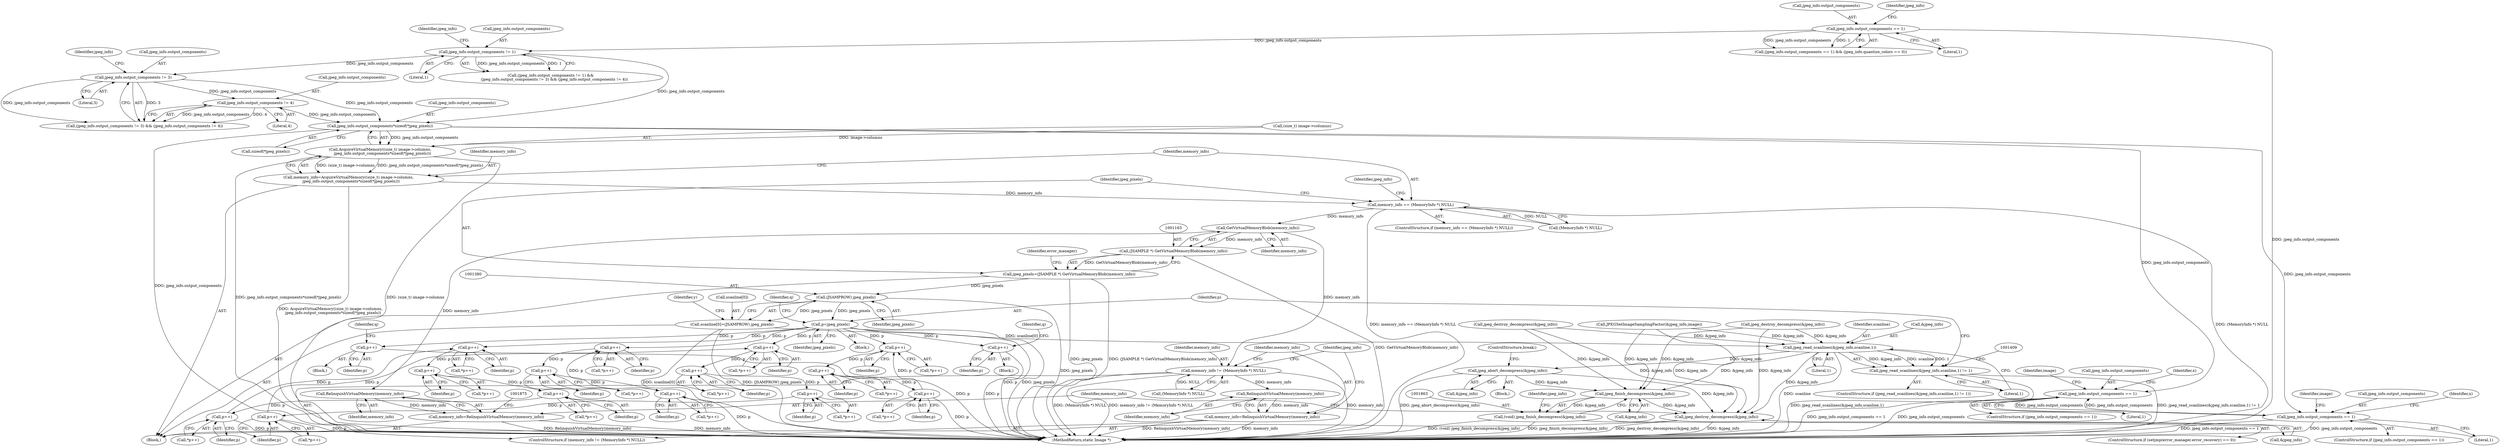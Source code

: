 digraph "0_ImageMagick_948356eec65aea91995d4b7cc487d197d2c5f602@API" {
"1001140" [label="(Call,jpeg_info.output_components*sizeof(*jpeg_pixels))"];
"1001120" [label="(Call,jpeg_info.output_components != 4)"];
"1001115" [label="(Call,jpeg_info.output_components != 3)"];
"1001109" [label="(Call,jpeg_info.output_components != 1)"];
"1000947" [label="(Call,jpeg_info.output_components == 1)"];
"1001134" [label="(Call,AcquireVirtualMemory((size_t) image->columns,\n    jpeg_info.output_components*sizeof(*jpeg_pixels)))"];
"1001132" [label="(Call,memory_info=AcquireVirtualMemory((size_t) image->columns,\n    jpeg_info.output_components*sizeof(*jpeg_pixels)))"];
"1001148" [label="(Call,memory_info == (MemoryInfo *) NULL)"];
"1001164" [label="(Call,GetVirtualMemoryBlob(memory_info))"];
"1001162" [label="(Call,(JSAMPLE *) GetVirtualMemoryBlob(memory_info))"];
"1001160" [label="(Call,jpeg_pixels=(JSAMPLE *) GetVirtualMemoryBlob(memory_info))"];
"1001379" [label="(Call,(JSAMPROW) jpeg_pixels)"];
"1001375" [label="(Call,scanline[0]=(JSAMPROW) jpeg_pixels)"];
"1001401" [label="(Call,jpeg_read_scanlines(&jpeg_info,scanline,1))"];
"1001400" [label="(Call,jpeg_read_scanlines(&jpeg_info,scanline,1) != 1)"];
"1001841" [label="(Call,jpeg_abort_decompress(&jpeg_info))"];
"1001864" [label="(Call,jpeg_finish_decompress(&jpeg_info))"];
"1001862" [label="(Call,(void) jpeg_finish_decompress(&jpeg_info))"];
"1001867" [label="(Call,jpeg_destroy_decompress(&jpeg_info))"];
"1001420" [label="(Call,p=jpeg_pixels)"];
"1001514" [label="(Call,p++)"];
"1001548" [label="(Call,p++)"];
"1001559" [label="(Call,p++)"];
"1001570" [label="(Call,p++)"];
"1001603" [label="(Call,p++)"];
"1001616" [label="(Call,p++)"];
"1001629" [label="(Call,p++)"];
"1001644" [label="(Call,p++)"];
"1001695" [label="(Call,p++)"];
"1001727" [label="(Call,p++)"];
"1001736" [label="(Call,p++)"];
"1001745" [label="(Call,p++)"];
"1001776" [label="(Call,p++)"];
"1001787" [label="(Call,p++)"];
"1001798" [label="(Call,p++)"];
"1001811" [label="(Call,p++)"];
"1001175" [label="(Call,memory_info != (MemoryInfo *) NULL)"];
"1001182" [label="(Call,RelinquishVirtualMemory(memory_info))"];
"1001180" [label="(Call,memory_info=RelinquishVirtualMemory(memory_info))"];
"1001872" [label="(Call,RelinquishVirtualMemory(memory_info))"];
"1001870" [label="(Call,memory_info=RelinquishVirtualMemory(memory_info))"];
"1001466" [label="(Call,jpeg_info.output_components == 1)"];
"1001653" [label="(Call,jpeg_info.output_components == 1)"];
"1001842" [label="(Call,&jpeg_info)"];
"1001164" [label="(Call,GetVirtualMemoryBlob(memory_info))"];
"1001864" [label="(Call,jpeg_finish_decompress(&jpeg_info))"];
"1001775" [label="(Call,*p++)"];
"1001881" [label="(MethodReturn,static Image *)"];
"1001181" [label="(Identifier,memory_info)"];
"1001559" [label="(Call,p++)"];
"1001466" [label="(Call,jpeg_info.output_components == 1)"];
"1001176" [label="(Identifier,memory_info)"];
"1001841" [label="(Call,jpeg_abort_decompress(&jpeg_info))"];
"1001703" [label="(Identifier,image)"];
"1001870" [label="(Call,memory_info=RelinquishVirtualMemory(memory_info))"];
"1001652" [label="(ControlStructure,if (jpeg_info.output_components == 1))"];
"1001134" [label="(Call,AcquireVirtualMemory((size_t) image->columns,\n    jpeg_info.output_components*sizeof(*jpeg_pixels)))"];
"1000111" [label="(Block,)"];
"1001869" [label="(Identifier,jpeg_info)"];
"1001147" [label="(ControlStructure,if (memory_info == (MemoryInfo *) NULL))"];
"1001177" [label="(Call,(MemoryInfo *) NULL)"];
"1001657" [label="(Literal,1)"];
"1001840" [label="(Block,)"];
"1001736" [label="(Call,p++)"];
"1001810" [label="(Call,*p++)"];
"1001467" [label="(Call,jpeg_info.output_components)"];
"1001141" [label="(Call,jpeg_info.output_components)"];
"1000947" [label="(Call,jpeg_info.output_components == 1)"];
"1001671" [label="(Block,)"];
"1001727" [label="(Call,p++)"];
"1001617" [label="(Identifier,p)"];
"1001404" [label="(Identifier,scanline)"];
"1001787" [label="(Call,p++)"];
"1001615" [label="(Call,*p++)"];
"1001654" [label="(Call,jpeg_info.output_components)"];
"1001812" [label="(Identifier,p)"];
"1001517" [label="(Identifier,q)"];
"1001465" [label="(ControlStructure,if (jpeg_info.output_components == 1))"];
"1001117" [label="(Identifier,jpeg_info)"];
"1001629" [label="(Call,p++)"];
"1001777" [label="(Identifier,p)"];
"1001148" [label="(Call,memory_info == (MemoryInfo *) NULL)"];
"1001114" [label="(Call,(jpeg_info.output_components != 3) && (jpeg_info.output_components != 4))"];
"1000951" [label="(Literal,1)"];
"1001122" [label="(Identifier,jpeg_info)"];
"1001698" [label="(Identifier,q)"];
"1001745" [label="(Call,p++)"];
"1001872" [label="(Call,RelinquishVirtualMemory(memory_info))"];
"1000948" [label="(Call,jpeg_info.output_components)"];
"1001644" [label="(Call,p++)"];
"1001630" [label="(Identifier,p)"];
"1001695" [label="(Call,p++)"];
"1001484" [label="(Block,)"];
"1001109" [label="(Call,jpeg_info.output_components != 1)"];
"1001162" [label="(Call,(JSAMPLE *) GetVirtualMemoryBlob(memory_info))"];
"1001571" [label="(Identifier,p)"];
"1001400" [label="(Call,jpeg_read_scanlines(&jpeg_info,scanline,1) != 1)"];
"1001473" [label="(Identifier,x)"];
"1001798" [label="(Call,p++)"];
"1001737" [label="(Identifier,p)"];
"1001402" [label="(Call,&jpeg_info)"];
"1001401" [label="(Call,jpeg_read_scanlines(&jpeg_info,scanline,1))"];
"1001569" [label="(Call,*p++)"];
"1001165" [label="(Identifier,memory_info)"];
"1001399" [label="(ControlStructure,if (jpeg_read_scanlines(&jpeg_info,scanline,1) != 1))"];
"1001643" [label="(Call,*p++)"];
"1001862" [label="(Call,(void) jpeg_finish_decompress(&jpeg_info))"];
"1001660" [label="(Identifier,x)"];
"1001867" [label="(Call,jpeg_destroy_decompress(&jpeg_info))"];
"1001604" [label="(Identifier,p)"];
"1001515" [label="(Identifier,p)"];
"1001182" [label="(Call,RelinquishVirtualMemory(memory_info))"];
"1001174" [label="(ControlStructure,if (memory_info != (MemoryInfo *) NULL))"];
"1001110" [label="(Call,jpeg_info.output_components)"];
"1000954" [label="(Identifier,jpeg_info)"];
"1001514" [label="(Call,p++)"];
"1001865" [label="(Call,&jpeg_info)"];
"1001132" [label="(Call,memory_info=AcquireVirtualMemory((size_t) image->columns,\n    jpeg_info.output_components*sizeof(*jpeg_pixels)))"];
"1001135" [label="(Call,(size_t) image->columns)"];
"1001375" [label="(Call,scanline[0]=(JSAMPROW) jpeg_pixels)"];
"1001871" [label="(Identifier,memory_info)"];
"1001746" [label="(Identifier,p)"];
"1001788" [label="(Identifier,p)"];
"1001116" [label="(Call,jpeg_info.output_components)"];
"1001728" [label="(Identifier,p)"];
"1001811" [label="(Call,p++)"];
"1001735" [label="(Call,*p++)"];
"1001120" [label="(Call,jpeg_info.output_components != 4)"];
"1001121" [label="(Call,jpeg_info.output_components)"];
"1001420" [label="(Call,p=jpeg_pixels)"];
"1001560" [label="(Identifier,p)"];
"1001616" [label="(Call,p++)"];
"1001150" [label="(Call,(MemoryInfo *) NULL)"];
"1001160" [label="(Call,jpeg_pixels=(JSAMPLE *) GetVirtualMemoryBlob(memory_info))"];
"1001696" [label="(Identifier,p)"];
"1001379" [label="(Call,(JSAMPROW) jpeg_pixels)"];
"1001570" [label="(Call,p++)"];
"1001470" [label="(Literal,1)"];
"1001522" [label="(Identifier,image)"];
"1001776" [label="(Call,p++)"];
"1001868" [label="(Call,&jpeg_info)"];
"1001744" [label="(Call,*p++)"];
"1001115" [label="(Call,jpeg_info.output_components != 3)"];
"1001186" [label="(Identifier,jpeg_info)"];
"1001653" [label="(Call,jpeg_info.output_components == 1)"];
"1001424" [label="(Identifier,q)"];
"1001873" [label="(Identifier,memory_info)"];
"1001406" [label="(Literal,1)"];
"1001602" [label="(Call,*p++)"];
"1001797" [label="(Call,*p++)"];
"1001844" [label="(ControlStructure,break;)"];
"1001549" [label="(Identifier,p)"];
"1001628" [label="(Call,*p++)"];
"1001726" [label="(Call,*p++)"];
"1001422" [label="(Identifier,jpeg_pixels)"];
"1001855" [label="(ControlStructure,if (setjmp(error_manager.error_recovery) == 0))"];
"1001548" [label="(Call,p++)"];
"1001156" [label="(Identifier,jpeg_info)"];
"1001126" [label="(Call,jpeg_destroy_decompress(&jpeg_info))"];
"1001119" [label="(Literal,3)"];
"1001786" [label="(Call,*p++)"];
"1001180" [label="(Call,memory_info=RelinquishVirtualMemory(memory_info))"];
"1001405" [label="(Literal,1)"];
"1001799" [label="(Identifier,p)"];
"1001603" [label="(Call,p++)"];
"1001133" [label="(Identifier,memory_info)"];
"1001140" [label="(Call,jpeg_info.output_components*sizeof(*jpeg_pixels))"];
"1001170" [label="(Identifier,error_manager)"];
"1001161" [label="(Identifier,jpeg_pixels)"];
"1000946" [label="(Call,(jpeg_info.output_components == 1) && (jpeg_info.quantize_colors == 0))"];
"1001381" [label="(Identifier,jpeg_pixels)"];
"1001421" [label="(Identifier,p)"];
"1001558" [label="(Call,*p++)"];
"1001175" [label="(Call,memory_info != (MemoryInfo *) NULL)"];
"1001108" [label="(Call,(jpeg_info.output_components != 1) &&\n      (jpeg_info.output_components != 3) && (jpeg_info.output_components != 4))"];
"1001113" [label="(Literal,1)"];
"1001183" [label="(Identifier,memory_info)"];
"1001149" [label="(Identifier,memory_info)"];
"1001376" [label="(Call,scanline[0])"];
"1001042" [label="(Call,JPEGSetImageSamplingFactor(&jpeg_info,image))"];
"1001144" [label="(Call,sizeof(*jpeg_pixels))"];
"1001384" [label="(Identifier,y)"];
"1001645" [label="(Identifier,p)"];
"1001124" [label="(Literal,4)"];
"1001547" [label="(Call,*p++)"];
"1001154" [label="(Call,jpeg_destroy_decompress(&jpeg_info))"];
"1001395" [label="(Block,)"];
"1001140" -> "1001134"  [label="AST: "];
"1001140" -> "1001144"  [label="CFG: "];
"1001141" -> "1001140"  [label="AST: "];
"1001144" -> "1001140"  [label="AST: "];
"1001134" -> "1001140"  [label="CFG: "];
"1001140" -> "1001881"  [label="DDG: jpeg_info.output_components"];
"1001140" -> "1001134"  [label="DDG: jpeg_info.output_components"];
"1001120" -> "1001140"  [label="DDG: jpeg_info.output_components"];
"1001109" -> "1001140"  [label="DDG: jpeg_info.output_components"];
"1001115" -> "1001140"  [label="DDG: jpeg_info.output_components"];
"1001140" -> "1001466"  [label="DDG: jpeg_info.output_components"];
"1001140" -> "1001653"  [label="DDG: jpeg_info.output_components"];
"1001120" -> "1001114"  [label="AST: "];
"1001120" -> "1001124"  [label="CFG: "];
"1001121" -> "1001120"  [label="AST: "];
"1001124" -> "1001120"  [label="AST: "];
"1001114" -> "1001120"  [label="CFG: "];
"1001120" -> "1001114"  [label="DDG: jpeg_info.output_components"];
"1001120" -> "1001114"  [label="DDG: 4"];
"1001115" -> "1001120"  [label="DDG: jpeg_info.output_components"];
"1001115" -> "1001114"  [label="AST: "];
"1001115" -> "1001119"  [label="CFG: "];
"1001116" -> "1001115"  [label="AST: "];
"1001119" -> "1001115"  [label="AST: "];
"1001122" -> "1001115"  [label="CFG: "];
"1001114" -> "1001115"  [label="CFG: "];
"1001115" -> "1001114"  [label="DDG: jpeg_info.output_components"];
"1001115" -> "1001114"  [label="DDG: 3"];
"1001109" -> "1001115"  [label="DDG: jpeg_info.output_components"];
"1001109" -> "1001108"  [label="AST: "];
"1001109" -> "1001113"  [label="CFG: "];
"1001110" -> "1001109"  [label="AST: "];
"1001113" -> "1001109"  [label="AST: "];
"1001117" -> "1001109"  [label="CFG: "];
"1001108" -> "1001109"  [label="CFG: "];
"1001109" -> "1001108"  [label="DDG: jpeg_info.output_components"];
"1001109" -> "1001108"  [label="DDG: 1"];
"1000947" -> "1001109"  [label="DDG: jpeg_info.output_components"];
"1000947" -> "1000946"  [label="AST: "];
"1000947" -> "1000951"  [label="CFG: "];
"1000948" -> "1000947"  [label="AST: "];
"1000951" -> "1000947"  [label="AST: "];
"1000954" -> "1000947"  [label="CFG: "];
"1000946" -> "1000947"  [label="CFG: "];
"1000947" -> "1001881"  [label="DDG: jpeg_info.output_components"];
"1000947" -> "1000946"  [label="DDG: jpeg_info.output_components"];
"1000947" -> "1000946"  [label="DDG: 1"];
"1001134" -> "1001132"  [label="AST: "];
"1001135" -> "1001134"  [label="AST: "];
"1001132" -> "1001134"  [label="CFG: "];
"1001134" -> "1001881"  [label="DDG: jpeg_info.output_components*sizeof(*jpeg_pixels)"];
"1001134" -> "1001881"  [label="DDG: (size_t) image->columns"];
"1001134" -> "1001132"  [label="DDG: (size_t) image->columns"];
"1001134" -> "1001132"  [label="DDG: jpeg_info.output_components*sizeof(*jpeg_pixels)"];
"1001135" -> "1001134"  [label="DDG: image->columns"];
"1001132" -> "1000111"  [label="AST: "];
"1001133" -> "1001132"  [label="AST: "];
"1001149" -> "1001132"  [label="CFG: "];
"1001132" -> "1001881"  [label="DDG: AcquireVirtualMemory((size_t) image->columns,\n    jpeg_info.output_components*sizeof(*jpeg_pixels))"];
"1001132" -> "1001148"  [label="DDG: memory_info"];
"1001148" -> "1001147"  [label="AST: "];
"1001148" -> "1001150"  [label="CFG: "];
"1001149" -> "1001148"  [label="AST: "];
"1001150" -> "1001148"  [label="AST: "];
"1001156" -> "1001148"  [label="CFG: "];
"1001161" -> "1001148"  [label="CFG: "];
"1001148" -> "1001881"  [label="DDG: memory_info == (MemoryInfo *) NULL"];
"1001148" -> "1001881"  [label="DDG: (MemoryInfo *) NULL"];
"1001150" -> "1001148"  [label="DDG: NULL"];
"1001148" -> "1001164"  [label="DDG: memory_info"];
"1001164" -> "1001162"  [label="AST: "];
"1001164" -> "1001165"  [label="CFG: "];
"1001165" -> "1001164"  [label="AST: "];
"1001162" -> "1001164"  [label="CFG: "];
"1001164" -> "1001162"  [label="DDG: memory_info"];
"1001164" -> "1001175"  [label="DDG: memory_info"];
"1001164" -> "1001872"  [label="DDG: memory_info"];
"1001162" -> "1001160"  [label="AST: "];
"1001163" -> "1001162"  [label="AST: "];
"1001160" -> "1001162"  [label="CFG: "];
"1001162" -> "1001881"  [label="DDG: GetVirtualMemoryBlob(memory_info)"];
"1001162" -> "1001160"  [label="DDG: GetVirtualMemoryBlob(memory_info)"];
"1001160" -> "1000111"  [label="AST: "];
"1001161" -> "1001160"  [label="AST: "];
"1001170" -> "1001160"  [label="CFG: "];
"1001160" -> "1001881"  [label="DDG: jpeg_pixels"];
"1001160" -> "1001881"  [label="DDG: (JSAMPLE *) GetVirtualMemoryBlob(memory_info)"];
"1001160" -> "1001379"  [label="DDG: jpeg_pixels"];
"1001379" -> "1001375"  [label="AST: "];
"1001379" -> "1001381"  [label="CFG: "];
"1001380" -> "1001379"  [label="AST: "];
"1001381" -> "1001379"  [label="AST: "];
"1001375" -> "1001379"  [label="CFG: "];
"1001379" -> "1001881"  [label="DDG: jpeg_pixels"];
"1001379" -> "1001375"  [label="DDG: jpeg_pixels"];
"1001379" -> "1001420"  [label="DDG: jpeg_pixels"];
"1001375" -> "1000111"  [label="AST: "];
"1001376" -> "1001375"  [label="AST: "];
"1001384" -> "1001375"  [label="CFG: "];
"1001375" -> "1001881"  [label="DDG: scanline[0]"];
"1001375" -> "1001881"  [label="DDG: (JSAMPROW) jpeg_pixels"];
"1001375" -> "1001401"  [label="DDG: scanline[0]"];
"1001401" -> "1001400"  [label="AST: "];
"1001401" -> "1001405"  [label="CFG: "];
"1001402" -> "1001401"  [label="AST: "];
"1001404" -> "1001401"  [label="AST: "];
"1001405" -> "1001401"  [label="AST: "];
"1001406" -> "1001401"  [label="CFG: "];
"1001401" -> "1001881"  [label="DDG: scanline"];
"1001401" -> "1001400"  [label="DDG: &jpeg_info"];
"1001401" -> "1001400"  [label="DDG: scanline"];
"1001401" -> "1001400"  [label="DDG: 1"];
"1001154" -> "1001401"  [label="DDG: &jpeg_info"];
"1001126" -> "1001401"  [label="DDG: &jpeg_info"];
"1001042" -> "1001401"  [label="DDG: &jpeg_info"];
"1001401" -> "1001841"  [label="DDG: &jpeg_info"];
"1001401" -> "1001864"  [label="DDG: &jpeg_info"];
"1001401" -> "1001867"  [label="DDG: &jpeg_info"];
"1001400" -> "1001399"  [label="AST: "];
"1001400" -> "1001406"  [label="CFG: "];
"1001406" -> "1001400"  [label="AST: "];
"1001409" -> "1001400"  [label="CFG: "];
"1001421" -> "1001400"  [label="CFG: "];
"1001400" -> "1001881"  [label="DDG: jpeg_read_scanlines(&jpeg_info,scanline,1) != 1"];
"1001400" -> "1001881"  [label="DDG: jpeg_read_scanlines(&jpeg_info,scanline,1)"];
"1001841" -> "1001840"  [label="AST: "];
"1001841" -> "1001842"  [label="CFG: "];
"1001842" -> "1001841"  [label="AST: "];
"1001844" -> "1001841"  [label="CFG: "];
"1001841" -> "1001881"  [label="DDG: jpeg_abort_decompress(&jpeg_info)"];
"1001841" -> "1001864"  [label="DDG: &jpeg_info"];
"1001841" -> "1001867"  [label="DDG: &jpeg_info"];
"1001864" -> "1001862"  [label="AST: "];
"1001864" -> "1001865"  [label="CFG: "];
"1001865" -> "1001864"  [label="AST: "];
"1001862" -> "1001864"  [label="CFG: "];
"1001864" -> "1001862"  [label="DDG: &jpeg_info"];
"1001154" -> "1001864"  [label="DDG: &jpeg_info"];
"1001126" -> "1001864"  [label="DDG: &jpeg_info"];
"1001042" -> "1001864"  [label="DDG: &jpeg_info"];
"1001864" -> "1001867"  [label="DDG: &jpeg_info"];
"1001862" -> "1001855"  [label="AST: "];
"1001863" -> "1001862"  [label="AST: "];
"1001869" -> "1001862"  [label="CFG: "];
"1001862" -> "1001881"  [label="DDG: (void) jpeg_finish_decompress(&jpeg_info)"];
"1001862" -> "1001881"  [label="DDG: jpeg_finish_decompress(&jpeg_info)"];
"1001867" -> "1000111"  [label="AST: "];
"1001867" -> "1001868"  [label="CFG: "];
"1001868" -> "1001867"  [label="AST: "];
"1001871" -> "1001867"  [label="CFG: "];
"1001867" -> "1001881"  [label="DDG: &jpeg_info"];
"1001867" -> "1001881"  [label="DDG: jpeg_destroy_decompress(&jpeg_info)"];
"1001154" -> "1001867"  [label="DDG: &jpeg_info"];
"1001126" -> "1001867"  [label="DDG: &jpeg_info"];
"1001042" -> "1001867"  [label="DDG: &jpeg_info"];
"1001420" -> "1001395"  [label="AST: "];
"1001420" -> "1001422"  [label="CFG: "];
"1001421" -> "1001420"  [label="AST: "];
"1001422" -> "1001420"  [label="AST: "];
"1001424" -> "1001420"  [label="CFG: "];
"1001420" -> "1001881"  [label="DDG: jpeg_pixels"];
"1001420" -> "1001881"  [label="DDG: p"];
"1001420" -> "1001514"  [label="DDG: p"];
"1001420" -> "1001548"  [label="DDG: p"];
"1001420" -> "1001603"  [label="DDG: p"];
"1001420" -> "1001695"  [label="DDG: p"];
"1001420" -> "1001727"  [label="DDG: p"];
"1001420" -> "1001776"  [label="DDG: p"];
"1001514" -> "1001484"  [label="AST: "];
"1001514" -> "1001515"  [label="CFG: "];
"1001515" -> "1001514"  [label="AST: "];
"1001517" -> "1001514"  [label="CFG: "];
"1001514" -> "1001881"  [label="DDG: p"];
"1001548" -> "1001547"  [label="AST: "];
"1001548" -> "1001549"  [label="CFG: "];
"1001549" -> "1001548"  [label="AST: "];
"1001547" -> "1001548"  [label="CFG: "];
"1001570" -> "1001548"  [label="DDG: p"];
"1001548" -> "1001559"  [label="DDG: p"];
"1001559" -> "1001558"  [label="AST: "];
"1001559" -> "1001560"  [label="CFG: "];
"1001560" -> "1001559"  [label="AST: "];
"1001558" -> "1001559"  [label="CFG: "];
"1001559" -> "1001570"  [label="DDG: p"];
"1001570" -> "1001569"  [label="AST: "];
"1001570" -> "1001571"  [label="CFG: "];
"1001571" -> "1001570"  [label="AST: "];
"1001569" -> "1001570"  [label="CFG: "];
"1001570" -> "1001881"  [label="DDG: p"];
"1001603" -> "1001602"  [label="AST: "];
"1001603" -> "1001604"  [label="CFG: "];
"1001604" -> "1001603"  [label="AST: "];
"1001602" -> "1001603"  [label="CFG: "];
"1001644" -> "1001603"  [label="DDG: p"];
"1001603" -> "1001616"  [label="DDG: p"];
"1001616" -> "1001615"  [label="AST: "];
"1001616" -> "1001617"  [label="CFG: "];
"1001617" -> "1001616"  [label="AST: "];
"1001615" -> "1001616"  [label="CFG: "];
"1001616" -> "1001629"  [label="DDG: p"];
"1001629" -> "1001628"  [label="AST: "];
"1001629" -> "1001630"  [label="CFG: "];
"1001630" -> "1001629"  [label="AST: "];
"1001628" -> "1001629"  [label="CFG: "];
"1001629" -> "1001644"  [label="DDG: p"];
"1001644" -> "1001643"  [label="AST: "];
"1001644" -> "1001645"  [label="CFG: "];
"1001645" -> "1001644"  [label="AST: "];
"1001643" -> "1001644"  [label="CFG: "];
"1001644" -> "1001881"  [label="DDG: p"];
"1001695" -> "1001671"  [label="AST: "];
"1001695" -> "1001696"  [label="CFG: "];
"1001696" -> "1001695"  [label="AST: "];
"1001698" -> "1001695"  [label="CFG: "];
"1001695" -> "1001881"  [label="DDG: p"];
"1001727" -> "1001726"  [label="AST: "];
"1001727" -> "1001728"  [label="CFG: "];
"1001728" -> "1001727"  [label="AST: "];
"1001726" -> "1001727"  [label="CFG: "];
"1001745" -> "1001727"  [label="DDG: p"];
"1001727" -> "1001736"  [label="DDG: p"];
"1001736" -> "1001735"  [label="AST: "];
"1001736" -> "1001737"  [label="CFG: "];
"1001737" -> "1001736"  [label="AST: "];
"1001735" -> "1001736"  [label="CFG: "];
"1001736" -> "1001745"  [label="DDG: p"];
"1001745" -> "1001744"  [label="AST: "];
"1001745" -> "1001746"  [label="CFG: "];
"1001746" -> "1001745"  [label="AST: "];
"1001744" -> "1001745"  [label="CFG: "];
"1001745" -> "1001881"  [label="DDG: p"];
"1001776" -> "1001775"  [label="AST: "];
"1001776" -> "1001777"  [label="CFG: "];
"1001777" -> "1001776"  [label="AST: "];
"1001775" -> "1001776"  [label="CFG: "];
"1001811" -> "1001776"  [label="DDG: p"];
"1001776" -> "1001787"  [label="DDG: p"];
"1001787" -> "1001786"  [label="AST: "];
"1001787" -> "1001788"  [label="CFG: "];
"1001788" -> "1001787"  [label="AST: "];
"1001786" -> "1001787"  [label="CFG: "];
"1001787" -> "1001798"  [label="DDG: p"];
"1001798" -> "1001797"  [label="AST: "];
"1001798" -> "1001799"  [label="CFG: "];
"1001799" -> "1001798"  [label="AST: "];
"1001797" -> "1001798"  [label="CFG: "];
"1001798" -> "1001811"  [label="DDG: p"];
"1001811" -> "1001810"  [label="AST: "];
"1001811" -> "1001812"  [label="CFG: "];
"1001812" -> "1001811"  [label="AST: "];
"1001810" -> "1001811"  [label="CFG: "];
"1001811" -> "1001881"  [label="DDG: p"];
"1001175" -> "1001174"  [label="AST: "];
"1001175" -> "1001177"  [label="CFG: "];
"1001176" -> "1001175"  [label="AST: "];
"1001177" -> "1001175"  [label="AST: "];
"1001181" -> "1001175"  [label="CFG: "];
"1001186" -> "1001175"  [label="CFG: "];
"1001175" -> "1001881"  [label="DDG: memory_info"];
"1001175" -> "1001881"  [label="DDG: (MemoryInfo *) NULL"];
"1001175" -> "1001881"  [label="DDG: memory_info != (MemoryInfo *) NULL"];
"1001177" -> "1001175"  [label="DDG: NULL"];
"1001175" -> "1001182"  [label="DDG: memory_info"];
"1001182" -> "1001180"  [label="AST: "];
"1001182" -> "1001183"  [label="CFG: "];
"1001183" -> "1001182"  [label="AST: "];
"1001180" -> "1001182"  [label="CFG: "];
"1001182" -> "1001180"  [label="DDG: memory_info"];
"1001180" -> "1001174"  [label="AST: "];
"1001181" -> "1001180"  [label="AST: "];
"1001186" -> "1001180"  [label="CFG: "];
"1001180" -> "1001881"  [label="DDG: RelinquishVirtualMemory(memory_info)"];
"1001180" -> "1001881"  [label="DDG: memory_info"];
"1001872" -> "1001870"  [label="AST: "];
"1001872" -> "1001873"  [label="CFG: "];
"1001873" -> "1001872"  [label="AST: "];
"1001870" -> "1001872"  [label="CFG: "];
"1001872" -> "1001870"  [label="DDG: memory_info"];
"1001870" -> "1000111"  [label="AST: "];
"1001871" -> "1001870"  [label="AST: "];
"1001875" -> "1001870"  [label="CFG: "];
"1001870" -> "1001881"  [label="DDG: RelinquishVirtualMemory(memory_info)"];
"1001870" -> "1001881"  [label="DDG: memory_info"];
"1001466" -> "1001465"  [label="AST: "];
"1001466" -> "1001470"  [label="CFG: "];
"1001467" -> "1001466"  [label="AST: "];
"1001470" -> "1001466"  [label="AST: "];
"1001473" -> "1001466"  [label="CFG: "];
"1001522" -> "1001466"  [label="CFG: "];
"1001466" -> "1001881"  [label="DDG: jpeg_info.output_components"];
"1001466" -> "1001881"  [label="DDG: jpeg_info.output_components == 1"];
"1001653" -> "1001466"  [label="DDG: jpeg_info.output_components"];
"1001466" -> "1001653"  [label="DDG: jpeg_info.output_components"];
"1001653" -> "1001652"  [label="AST: "];
"1001653" -> "1001657"  [label="CFG: "];
"1001654" -> "1001653"  [label="AST: "];
"1001657" -> "1001653"  [label="AST: "];
"1001660" -> "1001653"  [label="CFG: "];
"1001703" -> "1001653"  [label="CFG: "];
"1001653" -> "1001881"  [label="DDG: jpeg_info.output_components"];
"1001653" -> "1001881"  [label="DDG: jpeg_info.output_components == 1"];
}
